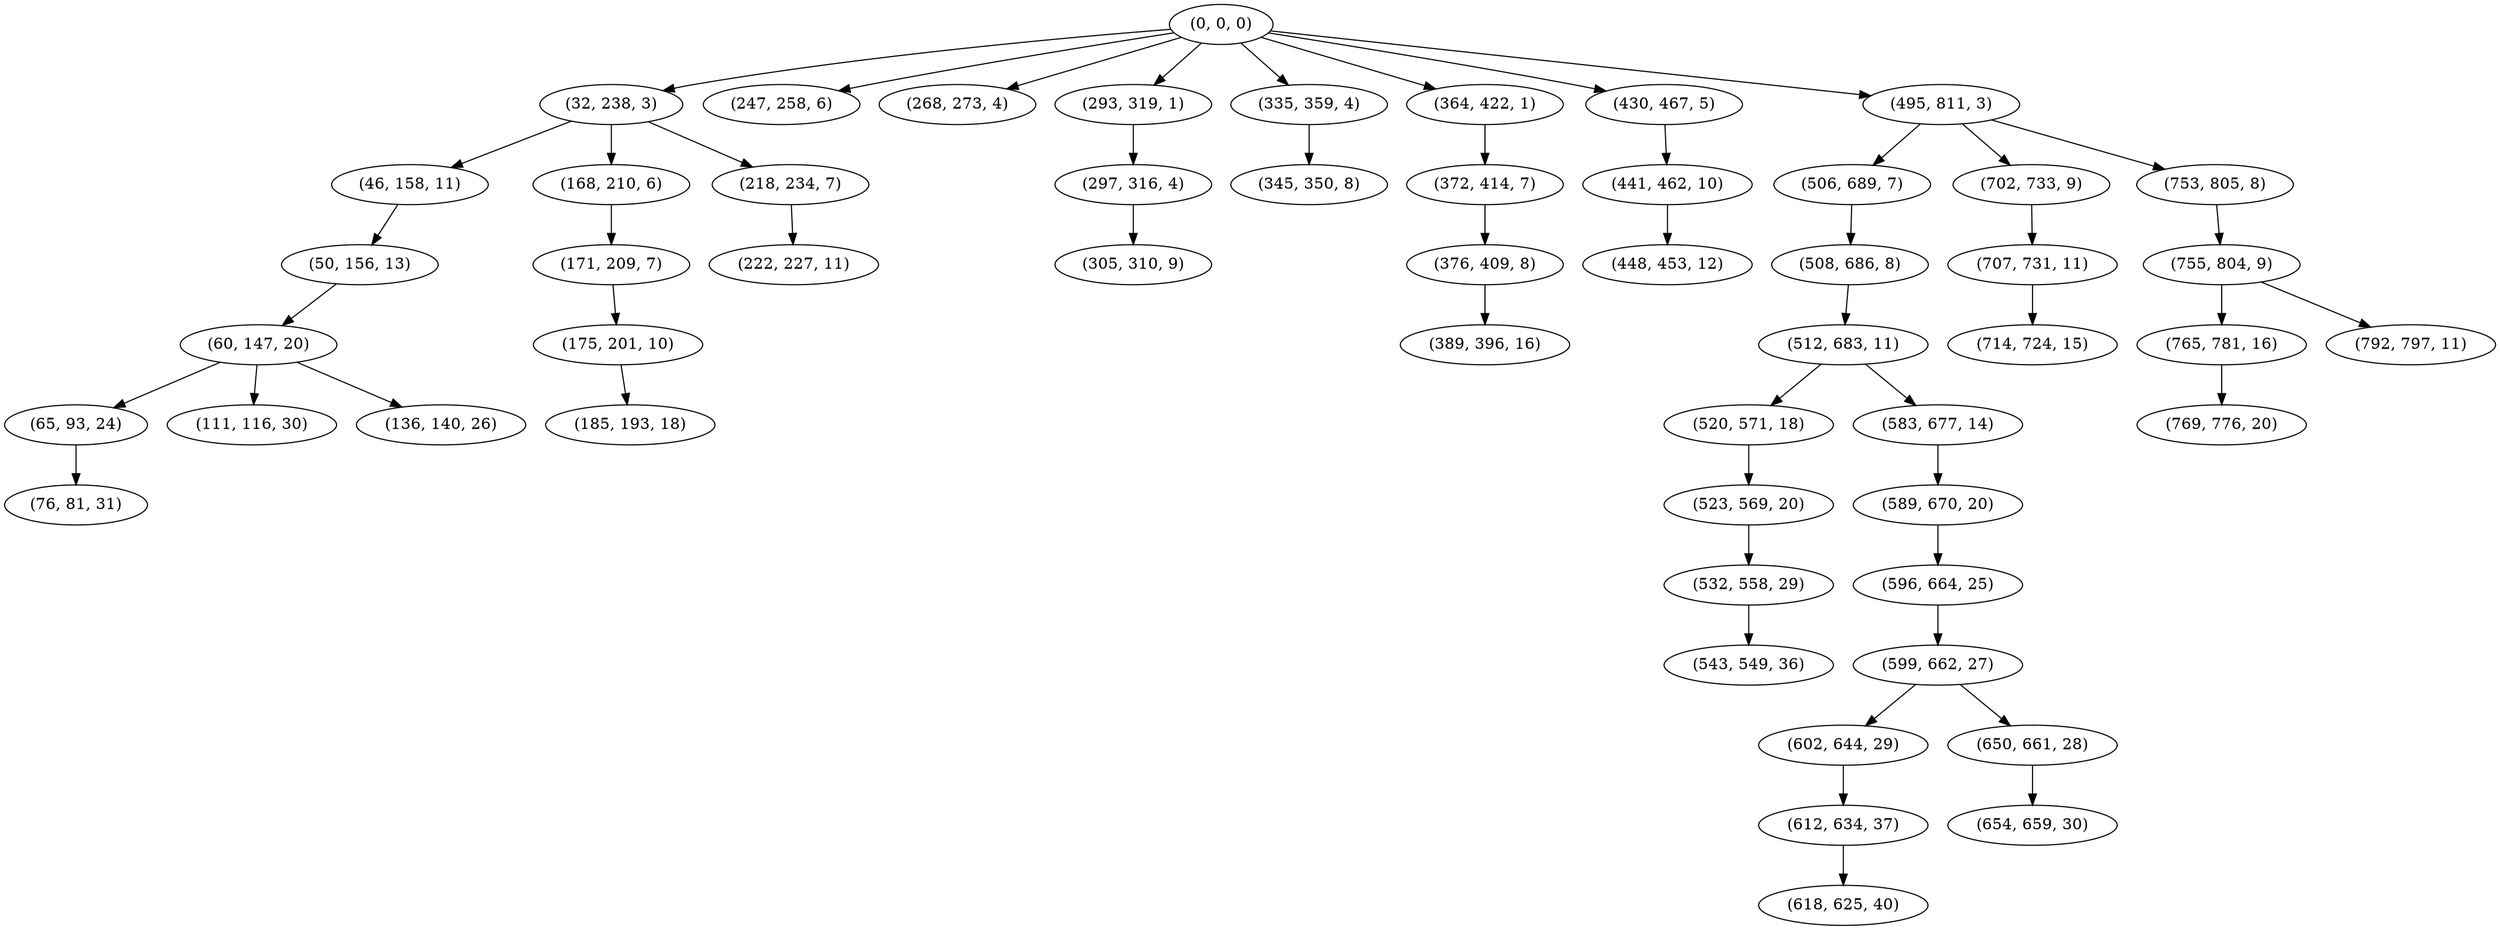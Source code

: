digraph tree {
    "(0, 0, 0)";
    "(32, 238, 3)";
    "(46, 158, 11)";
    "(50, 156, 13)";
    "(60, 147, 20)";
    "(65, 93, 24)";
    "(76, 81, 31)";
    "(111, 116, 30)";
    "(136, 140, 26)";
    "(168, 210, 6)";
    "(171, 209, 7)";
    "(175, 201, 10)";
    "(185, 193, 18)";
    "(218, 234, 7)";
    "(222, 227, 11)";
    "(247, 258, 6)";
    "(268, 273, 4)";
    "(293, 319, 1)";
    "(297, 316, 4)";
    "(305, 310, 9)";
    "(335, 359, 4)";
    "(345, 350, 8)";
    "(364, 422, 1)";
    "(372, 414, 7)";
    "(376, 409, 8)";
    "(389, 396, 16)";
    "(430, 467, 5)";
    "(441, 462, 10)";
    "(448, 453, 12)";
    "(495, 811, 3)";
    "(506, 689, 7)";
    "(508, 686, 8)";
    "(512, 683, 11)";
    "(520, 571, 18)";
    "(523, 569, 20)";
    "(532, 558, 29)";
    "(543, 549, 36)";
    "(583, 677, 14)";
    "(589, 670, 20)";
    "(596, 664, 25)";
    "(599, 662, 27)";
    "(602, 644, 29)";
    "(612, 634, 37)";
    "(618, 625, 40)";
    "(650, 661, 28)";
    "(654, 659, 30)";
    "(702, 733, 9)";
    "(707, 731, 11)";
    "(714, 724, 15)";
    "(753, 805, 8)";
    "(755, 804, 9)";
    "(765, 781, 16)";
    "(769, 776, 20)";
    "(792, 797, 11)";
    "(0, 0, 0)" -> "(32, 238, 3)";
    "(0, 0, 0)" -> "(247, 258, 6)";
    "(0, 0, 0)" -> "(268, 273, 4)";
    "(0, 0, 0)" -> "(293, 319, 1)";
    "(0, 0, 0)" -> "(335, 359, 4)";
    "(0, 0, 0)" -> "(364, 422, 1)";
    "(0, 0, 0)" -> "(430, 467, 5)";
    "(0, 0, 0)" -> "(495, 811, 3)";
    "(32, 238, 3)" -> "(46, 158, 11)";
    "(32, 238, 3)" -> "(168, 210, 6)";
    "(32, 238, 3)" -> "(218, 234, 7)";
    "(46, 158, 11)" -> "(50, 156, 13)";
    "(50, 156, 13)" -> "(60, 147, 20)";
    "(60, 147, 20)" -> "(65, 93, 24)";
    "(60, 147, 20)" -> "(111, 116, 30)";
    "(60, 147, 20)" -> "(136, 140, 26)";
    "(65, 93, 24)" -> "(76, 81, 31)";
    "(168, 210, 6)" -> "(171, 209, 7)";
    "(171, 209, 7)" -> "(175, 201, 10)";
    "(175, 201, 10)" -> "(185, 193, 18)";
    "(218, 234, 7)" -> "(222, 227, 11)";
    "(293, 319, 1)" -> "(297, 316, 4)";
    "(297, 316, 4)" -> "(305, 310, 9)";
    "(335, 359, 4)" -> "(345, 350, 8)";
    "(364, 422, 1)" -> "(372, 414, 7)";
    "(372, 414, 7)" -> "(376, 409, 8)";
    "(376, 409, 8)" -> "(389, 396, 16)";
    "(430, 467, 5)" -> "(441, 462, 10)";
    "(441, 462, 10)" -> "(448, 453, 12)";
    "(495, 811, 3)" -> "(506, 689, 7)";
    "(495, 811, 3)" -> "(702, 733, 9)";
    "(495, 811, 3)" -> "(753, 805, 8)";
    "(506, 689, 7)" -> "(508, 686, 8)";
    "(508, 686, 8)" -> "(512, 683, 11)";
    "(512, 683, 11)" -> "(520, 571, 18)";
    "(512, 683, 11)" -> "(583, 677, 14)";
    "(520, 571, 18)" -> "(523, 569, 20)";
    "(523, 569, 20)" -> "(532, 558, 29)";
    "(532, 558, 29)" -> "(543, 549, 36)";
    "(583, 677, 14)" -> "(589, 670, 20)";
    "(589, 670, 20)" -> "(596, 664, 25)";
    "(596, 664, 25)" -> "(599, 662, 27)";
    "(599, 662, 27)" -> "(602, 644, 29)";
    "(599, 662, 27)" -> "(650, 661, 28)";
    "(602, 644, 29)" -> "(612, 634, 37)";
    "(612, 634, 37)" -> "(618, 625, 40)";
    "(650, 661, 28)" -> "(654, 659, 30)";
    "(702, 733, 9)" -> "(707, 731, 11)";
    "(707, 731, 11)" -> "(714, 724, 15)";
    "(753, 805, 8)" -> "(755, 804, 9)";
    "(755, 804, 9)" -> "(765, 781, 16)";
    "(755, 804, 9)" -> "(792, 797, 11)";
    "(765, 781, 16)" -> "(769, 776, 20)";
}
